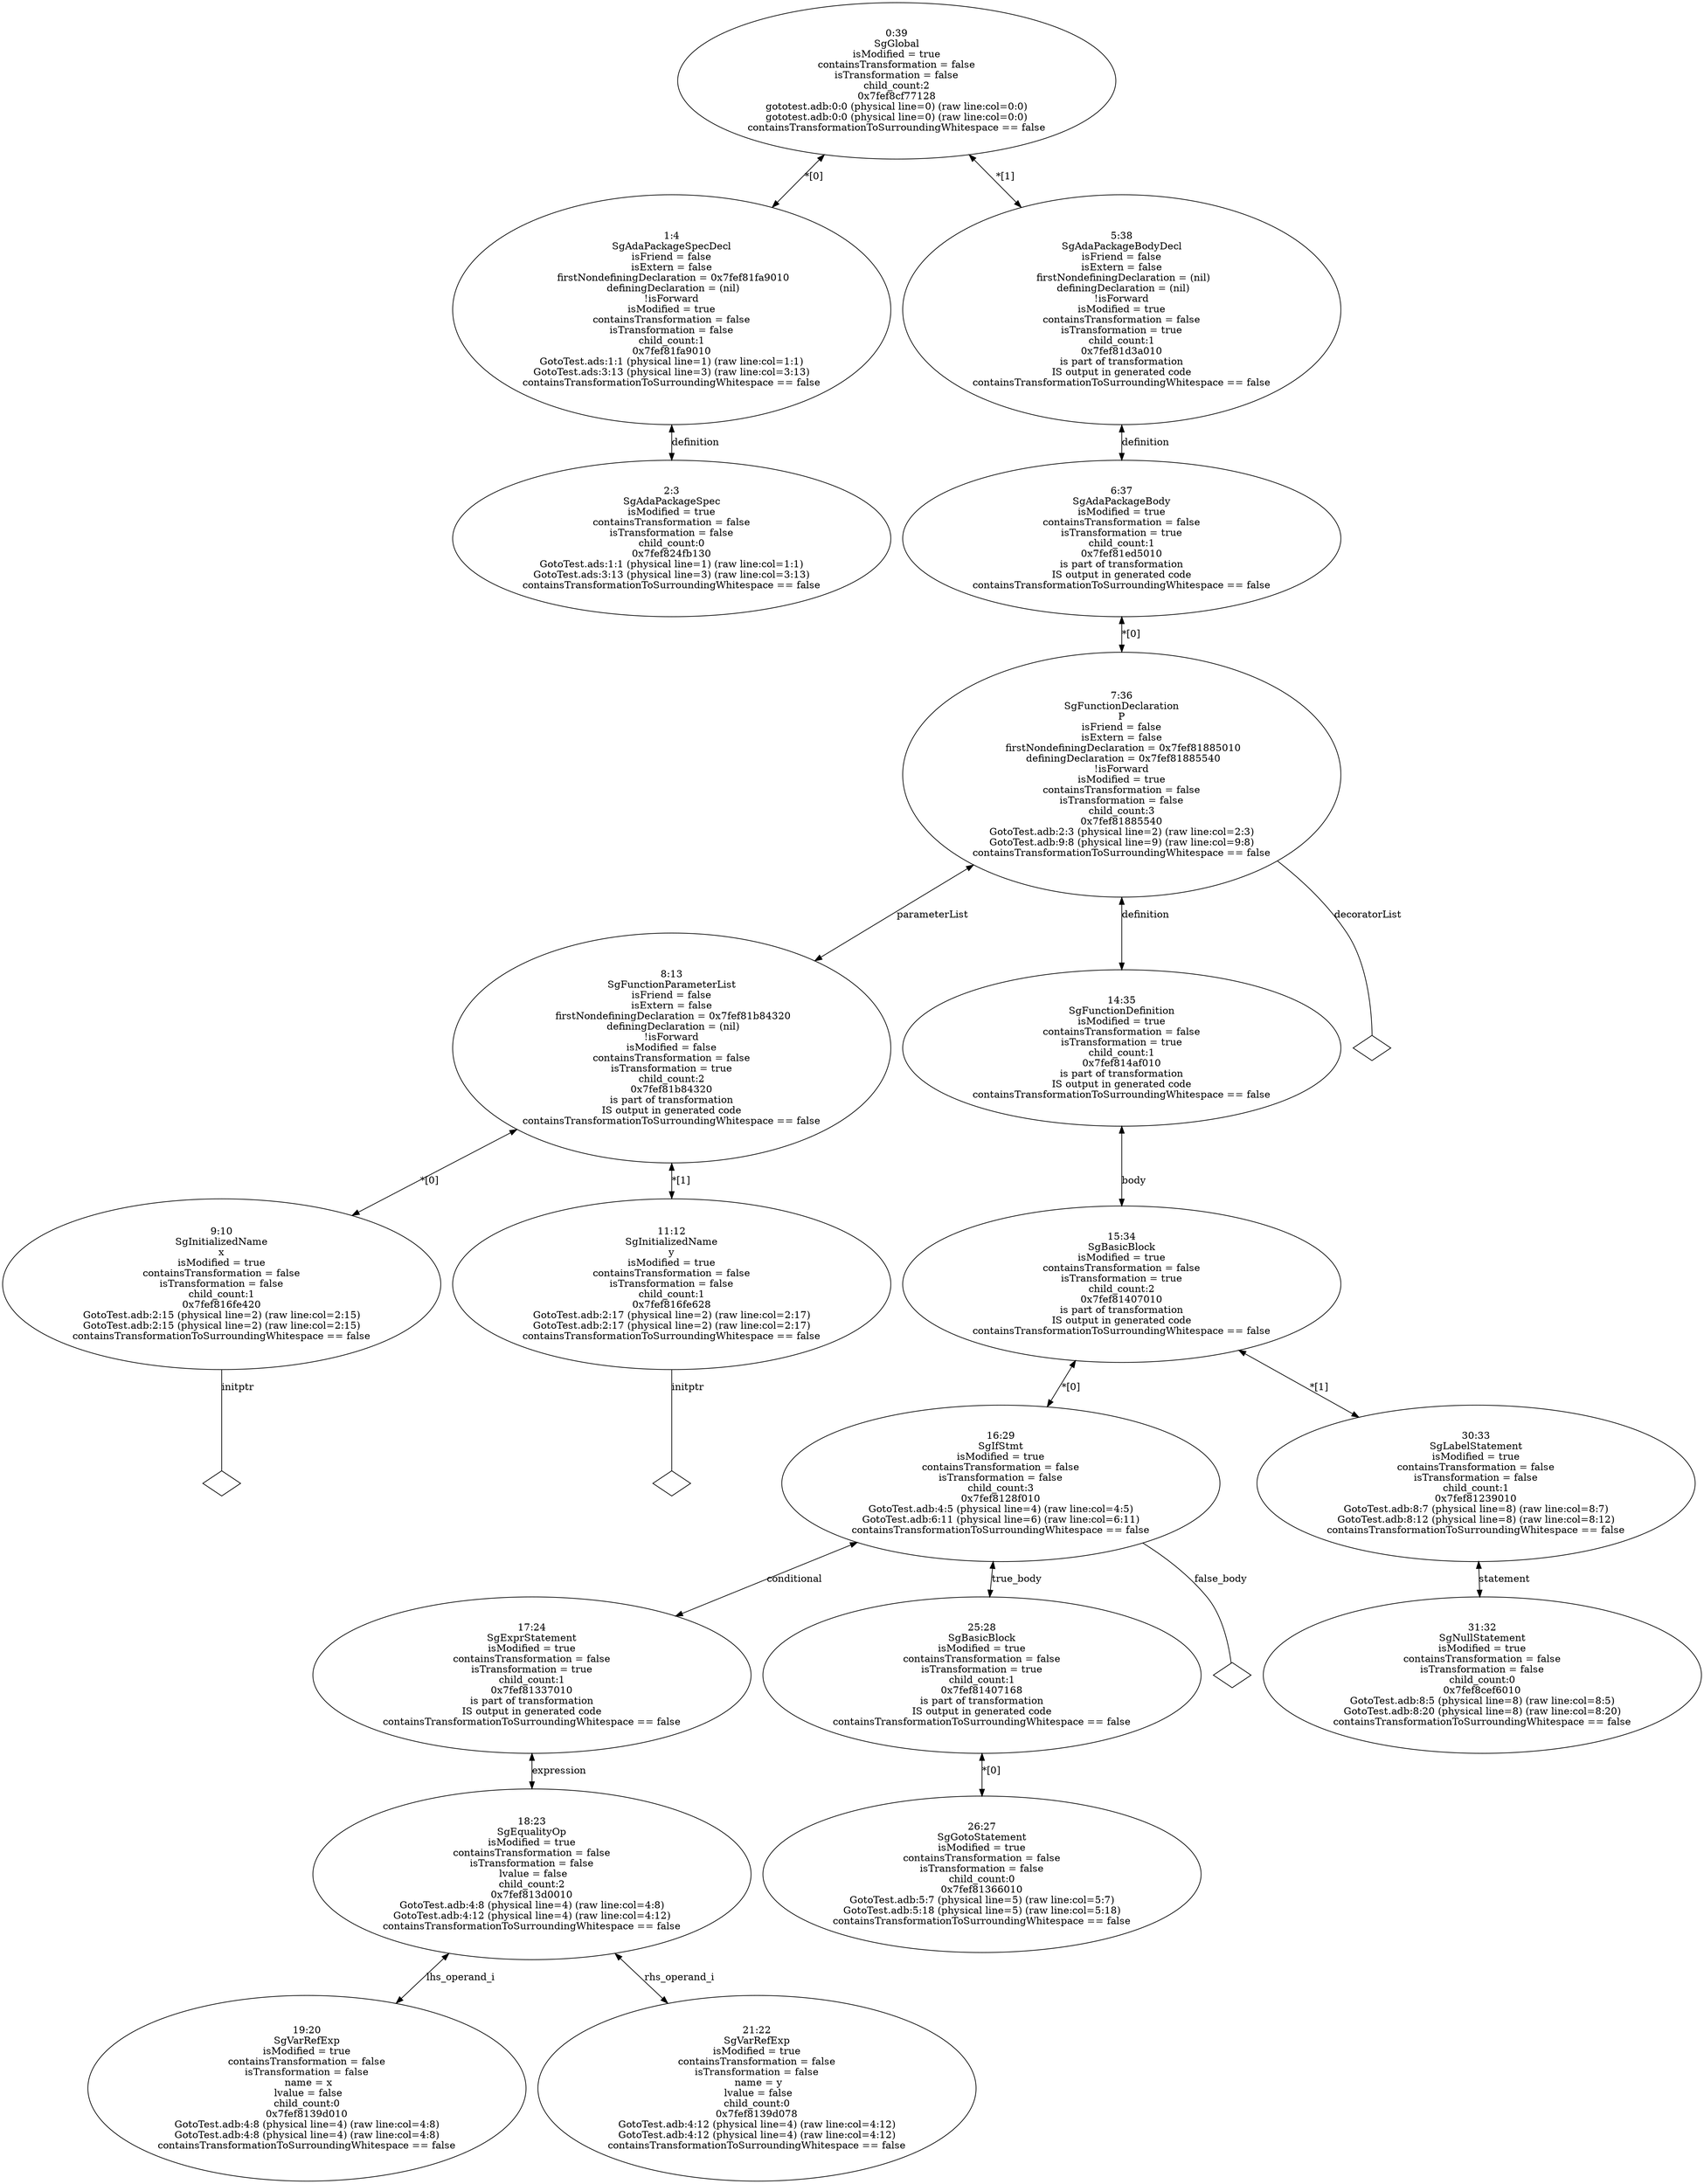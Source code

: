 digraph "G./gototest_rose.dot" {
"0x7fef824fb130"[label="2:3\nSgAdaPackageSpec\nisModified = true\ncontainsTransformation = false\nisTransformation = false\nchild_count:0\n0x7fef824fb130\nGotoTest.ads:1:1 (physical line=1) (raw line:col=1:1)\nGotoTest.ads:3:13 (physical line=3) (raw line:col=3:13)\ncontainsTransformationToSurroundingWhitespace == false\n" ];
"0x7fef81fa9010"[label="1:4\nSgAdaPackageSpecDecl\n isFriend = false \n isExtern = false \n firstNondefiningDeclaration = 0x7fef81fa9010\n definingDeclaration = (nil)\n!isForward\nisModified = true\ncontainsTransformation = false\nisTransformation = false\nchild_count:1\n0x7fef81fa9010\nGotoTest.ads:1:1 (physical line=1) (raw line:col=1:1)\nGotoTest.ads:3:13 (physical line=3) (raw line:col=3:13)\ncontainsTransformationToSurroundingWhitespace == false\n" ];
"0x7fef81fa9010" -> "0x7fef824fb130"[label="definition" dir=both ];
"0x7fef816fe420"[label="9:10\nSgInitializedName\nx\nisModified = true\ncontainsTransformation = false\nisTransformation = false\nchild_count:1\n0x7fef816fe420\nGotoTest.adb:2:15 (physical line=2) (raw line:col=2:15)\nGotoTest.adb:2:15 (physical line=2) (raw line:col=2:15)\ncontainsTransformationToSurroundingWhitespace == false\n" ];
"0x7fef816fe420" -> "0x7fef816fe420__initptr__null"[label="initptr" dir=none ];
"0x7fef816fe420__initptr__null"[label="" shape=diamond ];
"0x7fef816fe628"[label="11:12\nSgInitializedName\ny\nisModified = true\ncontainsTransformation = false\nisTransformation = false\nchild_count:1\n0x7fef816fe628\nGotoTest.adb:2:17 (physical line=2) (raw line:col=2:17)\nGotoTest.adb:2:17 (physical line=2) (raw line:col=2:17)\ncontainsTransformationToSurroundingWhitespace == false\n" ];
"0x7fef816fe628" -> "0x7fef816fe628__initptr__null"[label="initptr" dir=none ];
"0x7fef816fe628__initptr__null"[label="" shape=diamond ];
"0x7fef81b84320"[label="8:13\nSgFunctionParameterList\n isFriend = false \n isExtern = false \n firstNondefiningDeclaration = 0x7fef81b84320\n definingDeclaration = (nil)\n!isForward\nisModified = false\ncontainsTransformation = false\nisTransformation = true\nchild_count:2\n0x7fef81b84320\nis part of transformation\nIS output in generated code\ncontainsTransformationToSurroundingWhitespace == false\n" ];
"0x7fef81b84320" -> "0x7fef816fe420"[label="*[0]" dir=both ];
"0x7fef81b84320" -> "0x7fef816fe628"[label="*[1]" dir=both ];
"0x7fef8139d010"[label="19:20\nSgVarRefExp\nisModified = true\ncontainsTransformation = false\nisTransformation = false\n name = x\n lvalue = false\nchild_count:0\n0x7fef8139d010\nGotoTest.adb:4:8 (physical line=4) (raw line:col=4:8)\nGotoTest.adb:4:8 (physical line=4) (raw line:col=4:8)\ncontainsTransformationToSurroundingWhitespace == false\n" ];
"0x7fef8139d078"[label="21:22\nSgVarRefExp\nisModified = true\ncontainsTransformation = false\nisTransformation = false\n name = y\n lvalue = false\nchild_count:0\n0x7fef8139d078\nGotoTest.adb:4:12 (physical line=4) (raw line:col=4:12)\nGotoTest.adb:4:12 (physical line=4) (raw line:col=4:12)\ncontainsTransformationToSurroundingWhitespace == false\n" ];
"0x7fef813d0010"[label="18:23\nSgEqualityOp\nisModified = true\ncontainsTransformation = false\nisTransformation = false\n lvalue = false\nchild_count:2\n0x7fef813d0010\nGotoTest.adb:4:8 (physical line=4) (raw line:col=4:8)\nGotoTest.adb:4:12 (physical line=4) (raw line:col=4:12)\ncontainsTransformationToSurroundingWhitespace == false\n" ];
"0x7fef813d0010" -> "0x7fef8139d010"[label="lhs_operand_i" dir=both ];
"0x7fef813d0010" -> "0x7fef8139d078"[label="rhs_operand_i" dir=both ];
"0x7fef81337010"[label="17:24\nSgExprStatement\nisModified = true\ncontainsTransformation = false\nisTransformation = true\nchild_count:1\n0x7fef81337010\nis part of transformation\nIS output in generated code\ncontainsTransformationToSurroundingWhitespace == false\n" ];
"0x7fef81337010" -> "0x7fef813d0010"[label="expression" dir=both ];
"0x7fef81366010"[label="26:27\nSgGotoStatement\nisModified = true\ncontainsTransformation = false\nisTransformation = false\nchild_count:0\n0x7fef81366010\nGotoTest.adb:5:7 (physical line=5) (raw line:col=5:7)\nGotoTest.adb:5:18 (physical line=5) (raw line:col=5:18)\ncontainsTransformationToSurroundingWhitespace == false\n" ];
"0x7fef81407168"[label="25:28\nSgBasicBlock\nisModified = true\ncontainsTransformation = false\nisTransformation = true\nchild_count:1\n0x7fef81407168\nis part of transformation\nIS output in generated code\ncontainsTransformationToSurroundingWhitespace == false\n" ];
"0x7fef81407168" -> "0x7fef81366010"[label="*[0]" dir=both ];
"0x7fef8128f010"[label="16:29\nSgIfStmt\nisModified = true\ncontainsTransformation = false\nisTransformation = false\nchild_count:3\n0x7fef8128f010\nGotoTest.adb:4:5 (physical line=4) (raw line:col=4:5)\nGotoTest.adb:6:11 (physical line=6) (raw line:col=6:11)\ncontainsTransformationToSurroundingWhitespace == false\n" ];
"0x7fef8128f010" -> "0x7fef81337010"[label="conditional" dir=both ];
"0x7fef8128f010" -> "0x7fef81407168"[label="true_body" dir=both ];
"0x7fef8128f010" -> "0x7fef8128f010__false_body__null"[label="false_body" dir=none ];
"0x7fef8128f010__false_body__null"[label="" shape=diamond ];
"0x7fef8cef6010"[label="31:32\nSgNullStatement\nisModified = true\ncontainsTransformation = false\nisTransformation = false\nchild_count:0\n0x7fef8cef6010\nGotoTest.adb:8:5 (physical line=8) (raw line:col=8:5)\nGotoTest.adb:8:20 (physical line=8) (raw line:col=8:20)\ncontainsTransformationToSurroundingWhitespace == false\n" ];
"0x7fef81239010"[label="30:33\nSgLabelStatement\nisModified = true\ncontainsTransformation = false\nisTransformation = false\nchild_count:1\n0x7fef81239010\nGotoTest.adb:8:7 (physical line=8) (raw line:col=8:7)\nGotoTest.adb:8:12 (physical line=8) (raw line:col=8:12)\ncontainsTransformationToSurroundingWhitespace == false\n" ];
"0x7fef81239010" -> "0x7fef8cef6010"[label="statement" dir=both ];
"0x7fef81407010"[label="15:34\nSgBasicBlock\nisModified = true\ncontainsTransformation = false\nisTransformation = true\nchild_count:2\n0x7fef81407010\nis part of transformation\nIS output in generated code\ncontainsTransformationToSurroundingWhitespace == false\n" ];
"0x7fef81407010" -> "0x7fef8128f010"[label="*[0]" dir=both ];
"0x7fef81407010" -> "0x7fef81239010"[label="*[1]" dir=both ];
"0x7fef814af010"[label="14:35\nSgFunctionDefinition\nisModified = true\ncontainsTransformation = false\nisTransformation = true\nchild_count:1\n0x7fef814af010\nis part of transformation\nIS output in generated code\ncontainsTransformationToSurroundingWhitespace == false\n" ];
"0x7fef814af010" -> "0x7fef81407010"[label="body" dir=both ];
"0x7fef81885540"[label="7:36\nSgFunctionDeclaration\nP\n isFriend = false \n isExtern = false \n firstNondefiningDeclaration = 0x7fef81885010\n definingDeclaration = 0x7fef81885540\n!isForward\nisModified = true\ncontainsTransformation = false\nisTransformation = false\nchild_count:3\n0x7fef81885540\nGotoTest.adb:2:3 (physical line=2) (raw line:col=2:3)\nGotoTest.adb:9:8 (physical line=9) (raw line:col=9:8)\ncontainsTransformationToSurroundingWhitespace == false\n" ];
"0x7fef81885540" -> "0x7fef81b84320"[label="parameterList" dir=both ];
"0x7fef81885540" -> "0x7fef81885540__decoratorList__null"[label="decoratorList" dir=none ];
"0x7fef81885540__decoratorList__null"[label="" shape=diamond ];
"0x7fef81885540" -> "0x7fef814af010"[label="definition" dir=both ];
"0x7fef81ed5010"[label="6:37\nSgAdaPackageBody\nisModified = true\ncontainsTransformation = false\nisTransformation = true\nchild_count:1\n0x7fef81ed5010\nis part of transformation\nIS output in generated code\ncontainsTransformationToSurroundingWhitespace == false\n" ];
"0x7fef81ed5010" -> "0x7fef81885540"[label="*[0]" dir=both ];
"0x7fef81d3a010"[label="5:38\nSgAdaPackageBodyDecl\n isFriend = false \n isExtern = false \n firstNondefiningDeclaration = (nil)\n definingDeclaration = (nil)\n!isForward\nisModified = true\ncontainsTransformation = false\nisTransformation = true\nchild_count:1\n0x7fef81d3a010\nis part of transformation\nIS output in generated code\ncontainsTransformationToSurroundingWhitespace == false\n" ];
"0x7fef81d3a010" -> "0x7fef81ed5010"[label="definition" dir=both ];
"0x7fef8cf77128"[label="0:39\nSgGlobal\nisModified = true\ncontainsTransformation = false\nisTransformation = false\nchild_count:2\n0x7fef8cf77128\ngototest.adb:0:0 (physical line=0) (raw line:col=0:0)\ngototest.adb:0:0 (physical line=0) (raw line:col=0:0)\ncontainsTransformationToSurroundingWhitespace == false\n" ];
"0x7fef8cf77128" -> "0x7fef81fa9010"[label="*[0]" dir=both ];
"0x7fef8cf77128" -> "0x7fef81d3a010"[label="*[1]" dir=both ];
}
